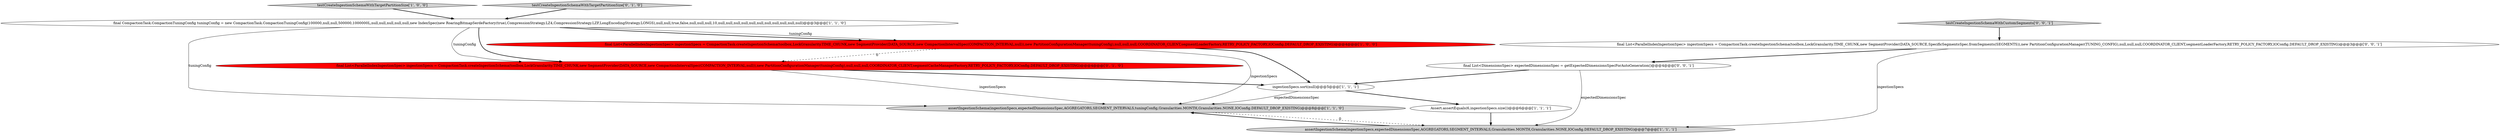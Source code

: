 digraph {
5 [style = filled, label = "assertIngestionSchema(ingestionSpecs,expectedDimensionsSpec,AGGREGATORS,SEGMENT_INTERVALS,tuningConfig,Granularities.MONTH,Granularities.NONE,IOConfig.DEFAULT_DROP_EXISTING)@@@8@@@['1', '1', '0']", fillcolor = lightgray, shape = ellipse image = "AAA0AAABBB1BBB"];
9 [style = filled, label = "final List<ParallelIndexIngestionSpec> ingestionSpecs = CompactionTask.createIngestionSchema(toolbox,LockGranularity.TIME_CHUNK,new SegmentProvider(DATA_SOURCE,SpecificSegmentsSpec.fromSegments(SEGMENTS)),new PartitionConfigurationManager(TUNING_CONFIG),null,null,null,COORDINATOR_CLIENT,segmentLoaderFactory,RETRY_POLICY_FACTORY,IOConfig.DEFAULT_DROP_EXISTING)@@@3@@@['0', '0', '1']", fillcolor = white, shape = ellipse image = "AAA0AAABBB3BBB"];
3 [style = filled, label = "assertIngestionSchema(ingestionSpecs,expectedDimensionsSpec,AGGREGATORS,SEGMENT_INTERVALS,Granularities.MONTH,Granularities.NONE,IOConfig.DEFAULT_DROP_EXISTING)@@@7@@@['1', '1', '1']", fillcolor = lightgray, shape = ellipse image = "AAA0AAABBB1BBB"];
2 [style = filled, label = "testCreateIngestionSchemaWithTargetPartitionSize['1', '0', '0']", fillcolor = lightgray, shape = diamond image = "AAA0AAABBB1BBB"];
6 [style = filled, label = "final CompactionTask.CompactionTuningConfig tuningConfig = new CompactionTask.CompactionTuningConfig(100000,null,null,500000,1000000L,null,null,null,null,null,new IndexSpec(new RoaringBitmapSerdeFactory(true),CompressionStrategy.LZ4,CompressionStrategy.LZF,LongEncodingStrategy.LONGS),null,null,true,false,null,null,null,10,null,null,null,null,null,null,null,null,null,null,null)@@@3@@@['1', '1', '0']", fillcolor = white, shape = ellipse image = "AAA0AAABBB1BBB"];
1 [style = filled, label = "Assert.assertEquals(6,ingestionSpecs.size())@@@6@@@['1', '1', '1']", fillcolor = white, shape = ellipse image = "AAA0AAABBB1BBB"];
0 [style = filled, label = "ingestionSpecs.sort(null)@@@5@@@['1', '1', '1']", fillcolor = white, shape = ellipse image = "AAA0AAABBB1BBB"];
7 [style = filled, label = "testCreateIngestionSchemaWithTargetPartitionSize['0', '1', '0']", fillcolor = lightgray, shape = diamond image = "AAA0AAABBB2BBB"];
8 [style = filled, label = "final List<ParallelIndexIngestionSpec> ingestionSpecs = CompactionTask.createIngestionSchema(toolbox,LockGranularity.TIME_CHUNK,new SegmentProvider(DATA_SOURCE,new CompactionIntervalSpec(COMPACTION_INTERVAL,null)),new PartitionConfigurationManager(tuningConfig),null,null,null,COORDINATOR_CLIENT,segmentCacheManagerFactory,RETRY_POLICY_FACTORY,IOConfig.DEFAULT_DROP_EXISTING)@@@4@@@['0', '1', '0']", fillcolor = red, shape = ellipse image = "AAA1AAABBB2BBB"];
4 [style = filled, label = "final List<ParallelIndexIngestionSpec> ingestionSpecs = CompactionTask.createIngestionSchema(toolbox,LockGranularity.TIME_CHUNK,new SegmentProvider(DATA_SOURCE,new CompactionIntervalSpec(COMPACTION_INTERVAL,null)),new PartitionConfigurationManager(tuningConfig),null,null,null,COORDINATOR_CLIENT,segmentLoaderFactory,RETRY_POLICY_FACTORY,IOConfig.DEFAULT_DROP_EXISTING)@@@4@@@['1', '0', '0']", fillcolor = red, shape = ellipse image = "AAA1AAABBB1BBB"];
11 [style = filled, label = "final List<DimensionsSpec> expectedDimensionsSpec = getExpectedDimensionsSpecForAutoGeneration()@@@4@@@['0', '0', '1']", fillcolor = white, shape = ellipse image = "AAA0AAABBB3BBB"];
10 [style = filled, label = "testCreateIngestionSchemaWithCustomSegments['0', '0', '1']", fillcolor = lightgray, shape = diamond image = "AAA0AAABBB3BBB"];
6->8 [style = solid, label="tuningConfig"];
9->11 [style = bold, label=""];
5->3 [style = dashed, label="0"];
2->6 [style = bold, label=""];
1->3 [style = bold, label=""];
6->5 [style = solid, label="tuningConfig"];
4->5 [style = solid, label="ingestionSpecs"];
8->5 [style = solid, label="ingestionSpecs"];
4->0 [style = bold, label=""];
8->0 [style = bold, label=""];
9->3 [style = solid, label="ingestionSpecs"];
6->4 [style = bold, label=""];
3->5 [style = bold, label=""];
11->0 [style = bold, label=""];
0->1 [style = bold, label=""];
6->8 [style = bold, label=""];
7->6 [style = bold, label=""];
11->3 [style = solid, label="expectedDimensionsSpec"];
4->8 [style = dashed, label="0"];
10->9 [style = bold, label=""];
6->4 [style = solid, label="tuningConfig"];
0->5 [style = solid, label="expectedDimensionsSpec"];
}
